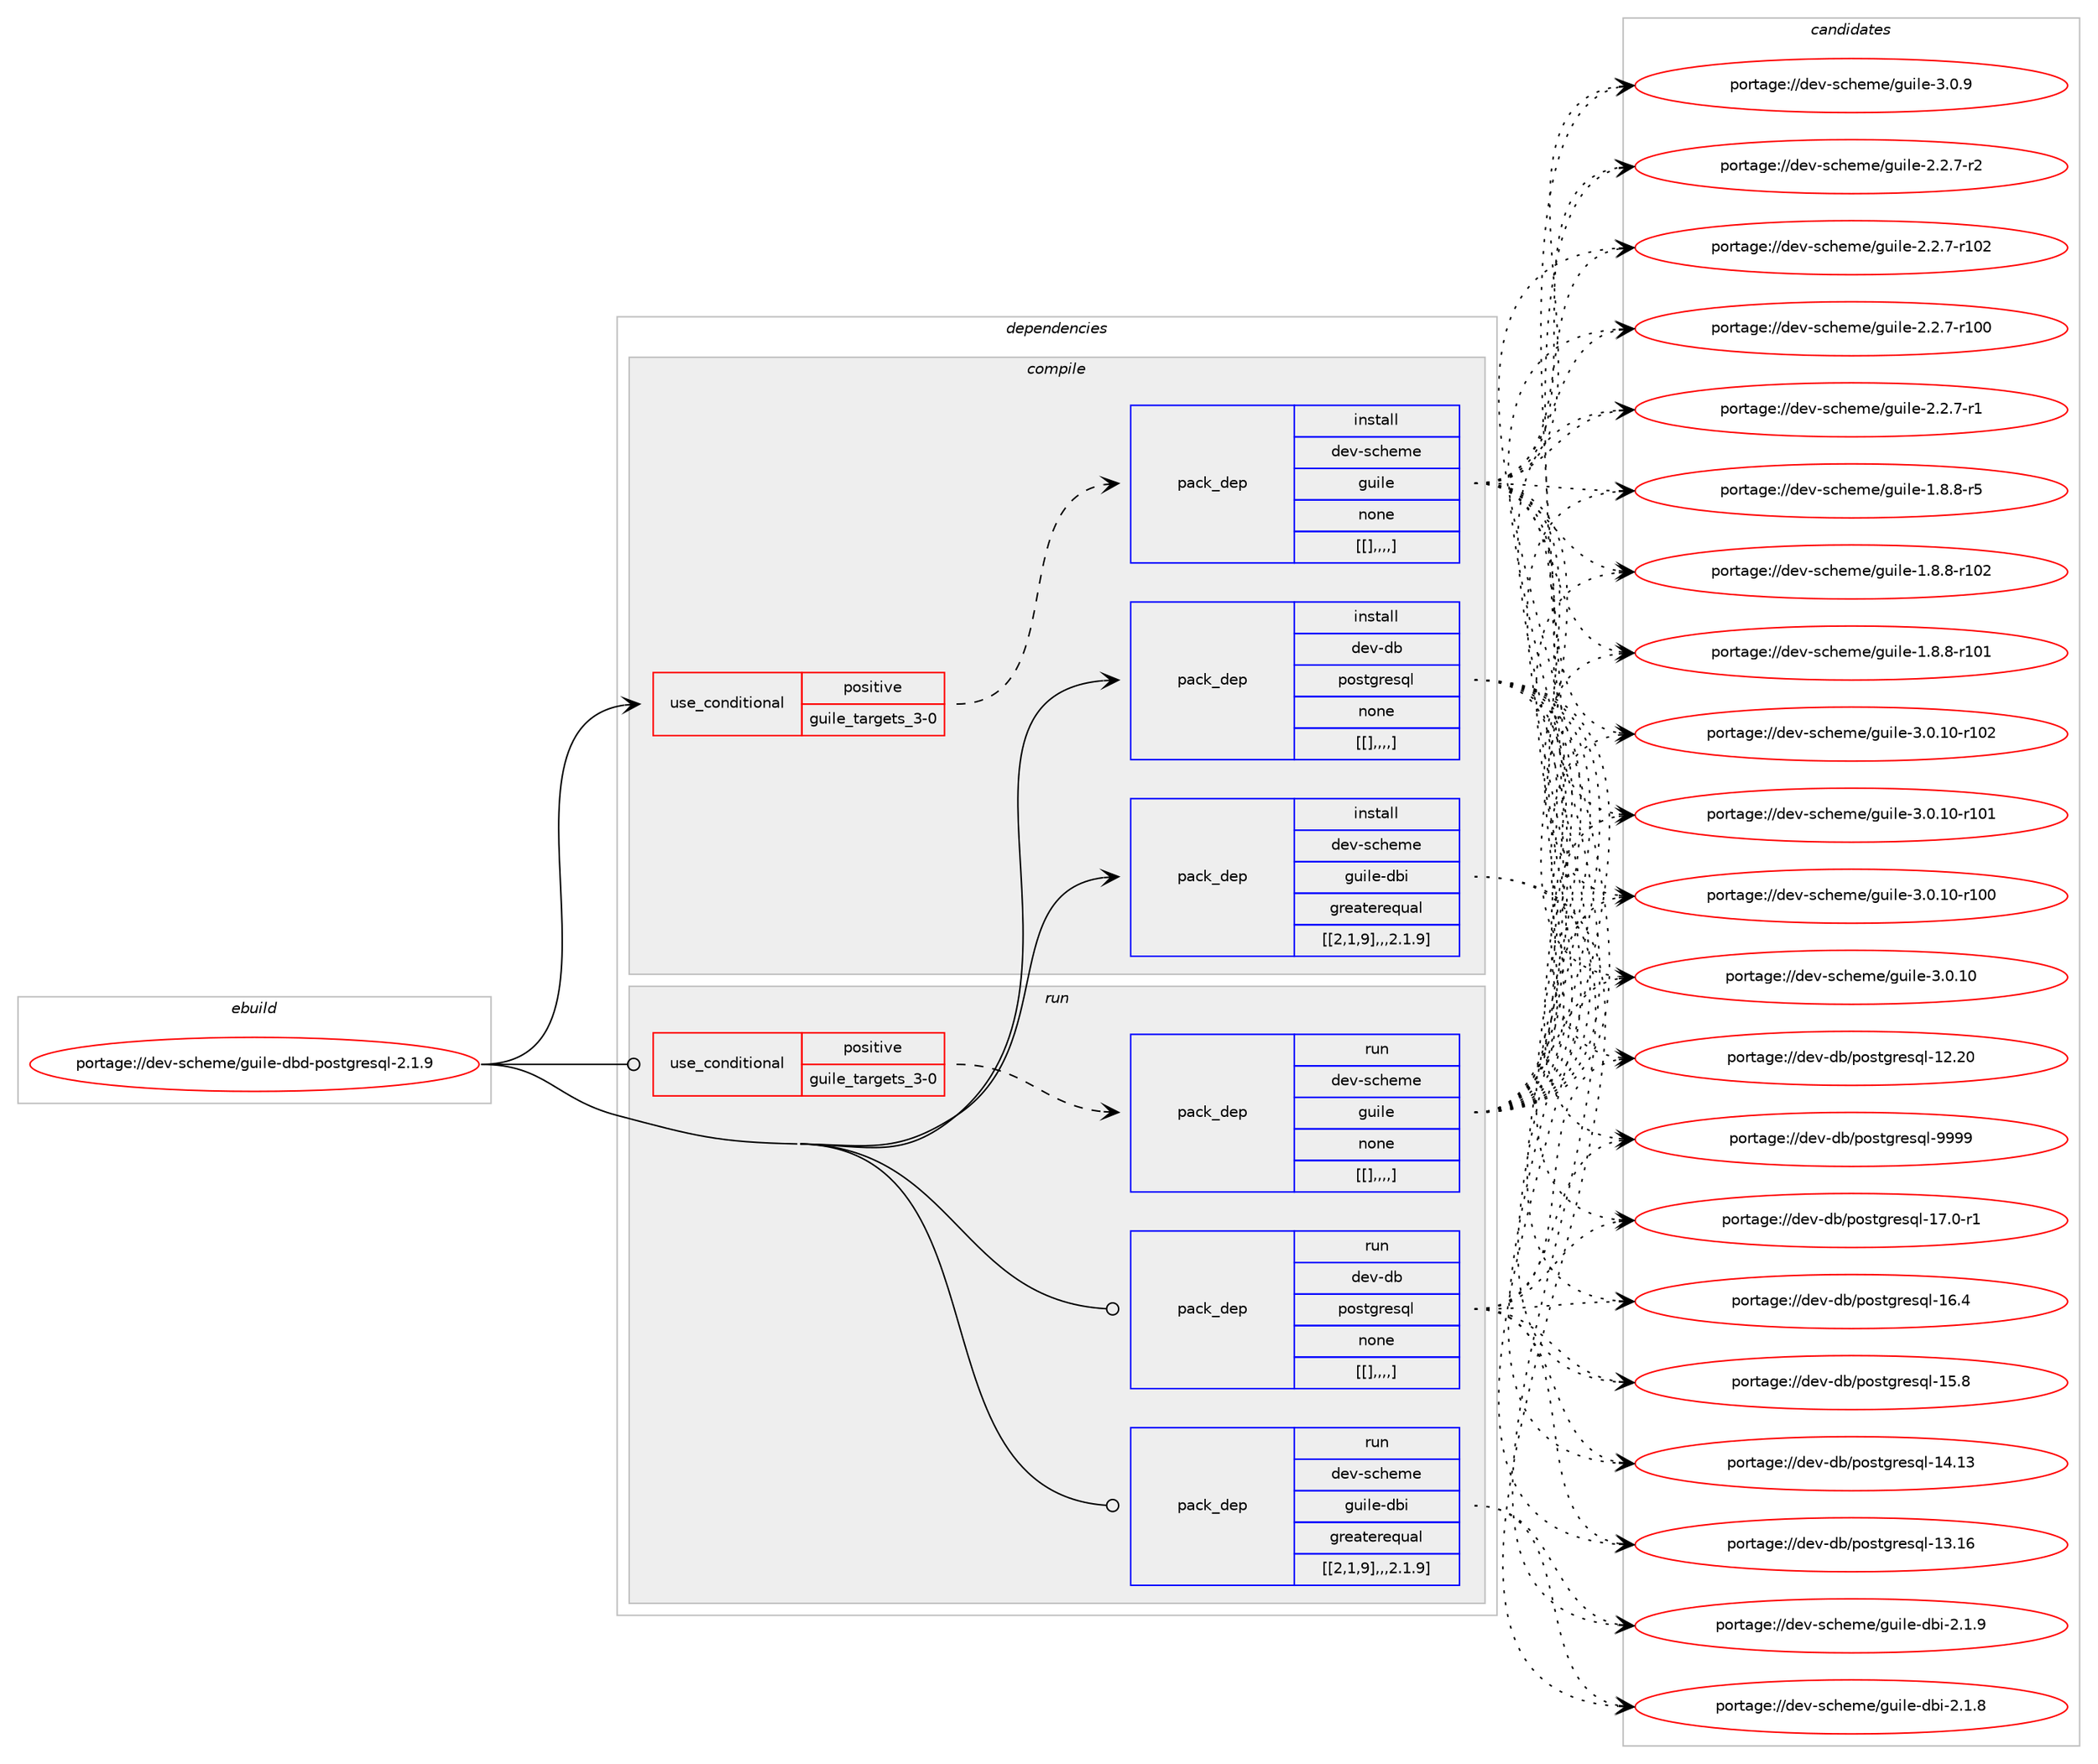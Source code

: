 digraph prolog {

# *************
# Graph options
# *************

newrank=true;
concentrate=true;
compound=true;
graph [rankdir=LR,fontname=Helvetica,fontsize=10,ranksep=1.5];#, ranksep=2.5, nodesep=0.2];
edge  [arrowhead=vee];
node  [fontname=Helvetica,fontsize=10];

# **********
# The ebuild
# **********

subgraph cluster_leftcol {
color=gray;
label=<<i>ebuild</i>>;
id [label="portage://dev-scheme/guile-dbd-postgresql-2.1.9", color=red, width=4, href="../dev-scheme/guile-dbd-postgresql-2.1.9.svg"];
}

# ****************
# The dependencies
# ****************

subgraph cluster_midcol {
color=gray;
label=<<i>dependencies</i>>;
subgraph cluster_compile {
fillcolor="#eeeeee";
style=filled;
label=<<i>compile</i>>;
subgraph cond63697 {
dependency220607 [label=<<TABLE BORDER="0" CELLBORDER="1" CELLSPACING="0" CELLPADDING="4"><TR><TD ROWSPAN="3" CELLPADDING="10">use_conditional</TD></TR><TR><TD>positive</TD></TR><TR><TD>guile_targets_3-0</TD></TR></TABLE>>, shape=none, color=red];
subgraph pack155429 {
dependency220625 [label=<<TABLE BORDER="0" CELLBORDER="1" CELLSPACING="0" CELLPADDING="4" WIDTH="220"><TR><TD ROWSPAN="6" CELLPADDING="30">pack_dep</TD></TR><TR><TD WIDTH="110">install</TD></TR><TR><TD>dev-scheme</TD></TR><TR><TD>guile</TD></TR><TR><TD>none</TD></TR><TR><TD>[[],,,,]</TD></TR></TABLE>>, shape=none, color=blue];
}
dependency220607:e -> dependency220625:w [weight=20,style="dashed",arrowhead="vee"];
}
id:e -> dependency220607:w [weight=20,style="solid",arrowhead="vee"];
subgraph pack155475 {
dependency220702 [label=<<TABLE BORDER="0" CELLBORDER="1" CELLSPACING="0" CELLPADDING="4" WIDTH="220"><TR><TD ROWSPAN="6" CELLPADDING="30">pack_dep</TD></TR><TR><TD WIDTH="110">install</TD></TR><TR><TD>dev-db</TD></TR><TR><TD>postgresql</TD></TR><TR><TD>none</TD></TR><TR><TD>[[],,,,]</TD></TR></TABLE>>, shape=none, color=blue];
}
id:e -> dependency220702:w [weight=20,style="solid",arrowhead="vee"];
subgraph pack155537 {
dependency220768 [label=<<TABLE BORDER="0" CELLBORDER="1" CELLSPACING="0" CELLPADDING="4" WIDTH="220"><TR><TD ROWSPAN="6" CELLPADDING="30">pack_dep</TD></TR><TR><TD WIDTH="110">install</TD></TR><TR><TD>dev-scheme</TD></TR><TR><TD>guile-dbi</TD></TR><TR><TD>greaterequal</TD></TR><TR><TD>[[2,1,9],,,2.1.9]</TD></TR></TABLE>>, shape=none, color=blue];
}
id:e -> dependency220768:w [weight=20,style="solid",arrowhead="vee"];
}
subgraph cluster_compileandrun {
fillcolor="#eeeeee";
style=filled;
label=<<i>compile and run</i>>;
}
subgraph cluster_run {
fillcolor="#eeeeee";
style=filled;
label=<<i>run</i>>;
subgraph cond63744 {
dependency220790 [label=<<TABLE BORDER="0" CELLBORDER="1" CELLSPACING="0" CELLPADDING="4"><TR><TD ROWSPAN="3" CELLPADDING="10">use_conditional</TD></TR><TR><TD>positive</TD></TR><TR><TD>guile_targets_3-0</TD></TR></TABLE>>, shape=none, color=red];
subgraph pack155567 {
dependency220805 [label=<<TABLE BORDER="0" CELLBORDER="1" CELLSPACING="0" CELLPADDING="4" WIDTH="220"><TR><TD ROWSPAN="6" CELLPADDING="30">pack_dep</TD></TR><TR><TD WIDTH="110">run</TD></TR><TR><TD>dev-scheme</TD></TR><TR><TD>guile</TD></TR><TR><TD>none</TD></TR><TR><TD>[[],,,,]</TD></TR></TABLE>>, shape=none, color=blue];
}
dependency220790:e -> dependency220805:w [weight=20,style="dashed",arrowhead="vee"];
}
id:e -> dependency220790:w [weight=20,style="solid",arrowhead="odot"];
subgraph pack155583 {
dependency220822 [label=<<TABLE BORDER="0" CELLBORDER="1" CELLSPACING="0" CELLPADDING="4" WIDTH="220"><TR><TD ROWSPAN="6" CELLPADDING="30">pack_dep</TD></TR><TR><TD WIDTH="110">run</TD></TR><TR><TD>dev-db</TD></TR><TR><TD>postgresql</TD></TR><TR><TD>none</TD></TR><TR><TD>[[],,,,]</TD></TR></TABLE>>, shape=none, color=blue];
}
id:e -> dependency220822:w [weight=20,style="solid",arrowhead="odot"];
subgraph pack155585 {
dependency220825 [label=<<TABLE BORDER="0" CELLBORDER="1" CELLSPACING="0" CELLPADDING="4" WIDTH="220"><TR><TD ROWSPAN="6" CELLPADDING="30">pack_dep</TD></TR><TR><TD WIDTH="110">run</TD></TR><TR><TD>dev-scheme</TD></TR><TR><TD>guile-dbi</TD></TR><TR><TD>greaterequal</TD></TR><TR><TD>[[2,1,9],,,2.1.9]</TD></TR></TABLE>>, shape=none, color=blue];
}
id:e -> dependency220825:w [weight=20,style="solid",arrowhead="odot"];
}
}

# **************
# The candidates
# **************

subgraph cluster_choices {
rank=same;
color=gray;
label=<<i>candidates</i>>;

subgraph choice155189 {
color=black;
nodesep=1;
choice1001011184511599104101109101471031171051081014551464846494845114494850 [label="portage://dev-scheme/guile-3.0.10-r102", color=red, width=4,href="../dev-scheme/guile-3.0.10-r102.svg"];
choice1001011184511599104101109101471031171051081014551464846494845114494849 [label="portage://dev-scheme/guile-3.0.10-r101", color=red, width=4,href="../dev-scheme/guile-3.0.10-r101.svg"];
choice1001011184511599104101109101471031171051081014551464846494845114494848 [label="portage://dev-scheme/guile-3.0.10-r100", color=red, width=4,href="../dev-scheme/guile-3.0.10-r100.svg"];
choice10010111845115991041011091014710311710510810145514648464948 [label="portage://dev-scheme/guile-3.0.10", color=red, width=4,href="../dev-scheme/guile-3.0.10.svg"];
choice100101118451159910410110910147103117105108101455146484657 [label="portage://dev-scheme/guile-3.0.9", color=red, width=4,href="../dev-scheme/guile-3.0.9.svg"];
choice1001011184511599104101109101471031171051081014550465046554511450 [label="portage://dev-scheme/guile-2.2.7-r2", color=red, width=4,href="../dev-scheme/guile-2.2.7-r2.svg"];
choice10010111845115991041011091014710311710510810145504650465545114494850 [label="portage://dev-scheme/guile-2.2.7-r102", color=red, width=4,href="../dev-scheme/guile-2.2.7-r102.svg"];
choice10010111845115991041011091014710311710510810145504650465545114494848 [label="portage://dev-scheme/guile-2.2.7-r100", color=red, width=4,href="../dev-scheme/guile-2.2.7-r100.svg"];
choice1001011184511599104101109101471031171051081014550465046554511449 [label="portage://dev-scheme/guile-2.2.7-r1", color=red, width=4,href="../dev-scheme/guile-2.2.7-r1.svg"];
choice1001011184511599104101109101471031171051081014549465646564511453 [label="portage://dev-scheme/guile-1.8.8-r5", color=red, width=4,href="../dev-scheme/guile-1.8.8-r5.svg"];
choice10010111845115991041011091014710311710510810145494656465645114494850 [label="portage://dev-scheme/guile-1.8.8-r102", color=red, width=4,href="../dev-scheme/guile-1.8.8-r102.svg"];
choice10010111845115991041011091014710311710510810145494656465645114494849 [label="portage://dev-scheme/guile-1.8.8-r101", color=red, width=4,href="../dev-scheme/guile-1.8.8-r101.svg"];
dependency220625:e -> choice1001011184511599104101109101471031171051081014551464846494845114494850:w [style=dotted,weight="100"];
dependency220625:e -> choice1001011184511599104101109101471031171051081014551464846494845114494849:w [style=dotted,weight="100"];
dependency220625:e -> choice1001011184511599104101109101471031171051081014551464846494845114494848:w [style=dotted,weight="100"];
dependency220625:e -> choice10010111845115991041011091014710311710510810145514648464948:w [style=dotted,weight="100"];
dependency220625:e -> choice100101118451159910410110910147103117105108101455146484657:w [style=dotted,weight="100"];
dependency220625:e -> choice1001011184511599104101109101471031171051081014550465046554511450:w [style=dotted,weight="100"];
dependency220625:e -> choice10010111845115991041011091014710311710510810145504650465545114494850:w [style=dotted,weight="100"];
dependency220625:e -> choice10010111845115991041011091014710311710510810145504650465545114494848:w [style=dotted,weight="100"];
dependency220625:e -> choice1001011184511599104101109101471031171051081014550465046554511449:w [style=dotted,weight="100"];
dependency220625:e -> choice1001011184511599104101109101471031171051081014549465646564511453:w [style=dotted,weight="100"];
dependency220625:e -> choice10010111845115991041011091014710311710510810145494656465645114494850:w [style=dotted,weight="100"];
dependency220625:e -> choice10010111845115991041011091014710311710510810145494656465645114494849:w [style=dotted,weight="100"];
}
subgraph choice155200 {
color=black;
nodesep=1;
choice1001011184510098471121111151161031141011151131084557575757 [label="portage://dev-db/postgresql-9999", color=red, width=4,href="../dev-db/postgresql-9999.svg"];
choice10010111845100984711211111511610311410111511310845495546484511449 [label="portage://dev-db/postgresql-17.0-r1", color=red, width=4,href="../dev-db/postgresql-17.0-r1.svg"];
choice1001011184510098471121111151161031141011151131084549544652 [label="portage://dev-db/postgresql-16.4", color=red, width=4,href="../dev-db/postgresql-16.4.svg"];
choice1001011184510098471121111151161031141011151131084549534656 [label="portage://dev-db/postgresql-15.8", color=red, width=4,href="../dev-db/postgresql-15.8.svg"];
choice100101118451009847112111115116103114101115113108454952464951 [label="portage://dev-db/postgresql-14.13", color=red, width=4,href="../dev-db/postgresql-14.13.svg"];
choice100101118451009847112111115116103114101115113108454951464954 [label="portage://dev-db/postgresql-13.16", color=red, width=4,href="../dev-db/postgresql-13.16.svg"];
choice100101118451009847112111115116103114101115113108454950465048 [label="portage://dev-db/postgresql-12.20", color=red, width=4,href="../dev-db/postgresql-12.20.svg"];
dependency220702:e -> choice1001011184510098471121111151161031141011151131084557575757:w [style=dotted,weight="100"];
dependency220702:e -> choice10010111845100984711211111511610311410111511310845495546484511449:w [style=dotted,weight="100"];
dependency220702:e -> choice1001011184510098471121111151161031141011151131084549544652:w [style=dotted,weight="100"];
dependency220702:e -> choice1001011184510098471121111151161031141011151131084549534656:w [style=dotted,weight="100"];
dependency220702:e -> choice100101118451009847112111115116103114101115113108454952464951:w [style=dotted,weight="100"];
dependency220702:e -> choice100101118451009847112111115116103114101115113108454951464954:w [style=dotted,weight="100"];
dependency220702:e -> choice100101118451009847112111115116103114101115113108454950465048:w [style=dotted,weight="100"];
}
subgraph choice155269 {
color=black;
nodesep=1;
choice1001011184511599104101109101471031171051081014510098105455046494657 [label="portage://dev-scheme/guile-dbi-2.1.9", color=red, width=4,href="../dev-scheme/guile-dbi-2.1.9.svg"];
choice1001011184511599104101109101471031171051081014510098105455046494656 [label="portage://dev-scheme/guile-dbi-2.1.8", color=red, width=4,href="../dev-scheme/guile-dbi-2.1.8.svg"];
dependency220768:e -> choice1001011184511599104101109101471031171051081014510098105455046494657:w [style=dotted,weight="100"];
dependency220768:e -> choice1001011184511599104101109101471031171051081014510098105455046494656:w [style=dotted,weight="100"];
}
subgraph choice155275 {
color=black;
nodesep=1;
choice1001011184511599104101109101471031171051081014551464846494845114494850 [label="portage://dev-scheme/guile-3.0.10-r102", color=red, width=4,href="../dev-scheme/guile-3.0.10-r102.svg"];
choice1001011184511599104101109101471031171051081014551464846494845114494849 [label="portage://dev-scheme/guile-3.0.10-r101", color=red, width=4,href="../dev-scheme/guile-3.0.10-r101.svg"];
choice1001011184511599104101109101471031171051081014551464846494845114494848 [label="portage://dev-scheme/guile-3.0.10-r100", color=red, width=4,href="../dev-scheme/guile-3.0.10-r100.svg"];
choice10010111845115991041011091014710311710510810145514648464948 [label="portage://dev-scheme/guile-3.0.10", color=red, width=4,href="../dev-scheme/guile-3.0.10.svg"];
choice100101118451159910410110910147103117105108101455146484657 [label="portage://dev-scheme/guile-3.0.9", color=red, width=4,href="../dev-scheme/guile-3.0.9.svg"];
choice1001011184511599104101109101471031171051081014550465046554511450 [label="portage://dev-scheme/guile-2.2.7-r2", color=red, width=4,href="../dev-scheme/guile-2.2.7-r2.svg"];
choice10010111845115991041011091014710311710510810145504650465545114494850 [label="portage://dev-scheme/guile-2.2.7-r102", color=red, width=4,href="../dev-scheme/guile-2.2.7-r102.svg"];
choice10010111845115991041011091014710311710510810145504650465545114494848 [label="portage://dev-scheme/guile-2.2.7-r100", color=red, width=4,href="../dev-scheme/guile-2.2.7-r100.svg"];
choice1001011184511599104101109101471031171051081014550465046554511449 [label="portage://dev-scheme/guile-2.2.7-r1", color=red, width=4,href="../dev-scheme/guile-2.2.7-r1.svg"];
choice1001011184511599104101109101471031171051081014549465646564511453 [label="portage://dev-scheme/guile-1.8.8-r5", color=red, width=4,href="../dev-scheme/guile-1.8.8-r5.svg"];
choice10010111845115991041011091014710311710510810145494656465645114494850 [label="portage://dev-scheme/guile-1.8.8-r102", color=red, width=4,href="../dev-scheme/guile-1.8.8-r102.svg"];
choice10010111845115991041011091014710311710510810145494656465645114494849 [label="portage://dev-scheme/guile-1.8.8-r101", color=red, width=4,href="../dev-scheme/guile-1.8.8-r101.svg"];
dependency220805:e -> choice1001011184511599104101109101471031171051081014551464846494845114494850:w [style=dotted,weight="100"];
dependency220805:e -> choice1001011184511599104101109101471031171051081014551464846494845114494849:w [style=dotted,weight="100"];
dependency220805:e -> choice1001011184511599104101109101471031171051081014551464846494845114494848:w [style=dotted,weight="100"];
dependency220805:e -> choice10010111845115991041011091014710311710510810145514648464948:w [style=dotted,weight="100"];
dependency220805:e -> choice100101118451159910410110910147103117105108101455146484657:w [style=dotted,weight="100"];
dependency220805:e -> choice1001011184511599104101109101471031171051081014550465046554511450:w [style=dotted,weight="100"];
dependency220805:e -> choice10010111845115991041011091014710311710510810145504650465545114494850:w [style=dotted,weight="100"];
dependency220805:e -> choice10010111845115991041011091014710311710510810145504650465545114494848:w [style=dotted,weight="100"];
dependency220805:e -> choice1001011184511599104101109101471031171051081014550465046554511449:w [style=dotted,weight="100"];
dependency220805:e -> choice1001011184511599104101109101471031171051081014549465646564511453:w [style=dotted,weight="100"];
dependency220805:e -> choice10010111845115991041011091014710311710510810145494656465645114494850:w [style=dotted,weight="100"];
dependency220805:e -> choice10010111845115991041011091014710311710510810145494656465645114494849:w [style=dotted,weight="100"];
}
subgraph choice155310 {
color=black;
nodesep=1;
choice1001011184510098471121111151161031141011151131084557575757 [label="portage://dev-db/postgresql-9999", color=red, width=4,href="../dev-db/postgresql-9999.svg"];
choice10010111845100984711211111511610311410111511310845495546484511449 [label="portage://dev-db/postgresql-17.0-r1", color=red, width=4,href="../dev-db/postgresql-17.0-r1.svg"];
choice1001011184510098471121111151161031141011151131084549544652 [label="portage://dev-db/postgresql-16.4", color=red, width=4,href="../dev-db/postgresql-16.4.svg"];
choice1001011184510098471121111151161031141011151131084549534656 [label="portage://dev-db/postgresql-15.8", color=red, width=4,href="../dev-db/postgresql-15.8.svg"];
choice100101118451009847112111115116103114101115113108454952464951 [label="portage://dev-db/postgresql-14.13", color=red, width=4,href="../dev-db/postgresql-14.13.svg"];
choice100101118451009847112111115116103114101115113108454951464954 [label="portage://dev-db/postgresql-13.16", color=red, width=4,href="../dev-db/postgresql-13.16.svg"];
choice100101118451009847112111115116103114101115113108454950465048 [label="portage://dev-db/postgresql-12.20", color=red, width=4,href="../dev-db/postgresql-12.20.svg"];
dependency220822:e -> choice1001011184510098471121111151161031141011151131084557575757:w [style=dotted,weight="100"];
dependency220822:e -> choice10010111845100984711211111511610311410111511310845495546484511449:w [style=dotted,weight="100"];
dependency220822:e -> choice1001011184510098471121111151161031141011151131084549544652:w [style=dotted,weight="100"];
dependency220822:e -> choice1001011184510098471121111151161031141011151131084549534656:w [style=dotted,weight="100"];
dependency220822:e -> choice100101118451009847112111115116103114101115113108454952464951:w [style=dotted,weight="100"];
dependency220822:e -> choice100101118451009847112111115116103114101115113108454951464954:w [style=dotted,weight="100"];
dependency220822:e -> choice100101118451009847112111115116103114101115113108454950465048:w [style=dotted,weight="100"];
}
subgraph choice155322 {
color=black;
nodesep=1;
choice1001011184511599104101109101471031171051081014510098105455046494657 [label="portage://dev-scheme/guile-dbi-2.1.9", color=red, width=4,href="../dev-scheme/guile-dbi-2.1.9.svg"];
choice1001011184511599104101109101471031171051081014510098105455046494656 [label="portage://dev-scheme/guile-dbi-2.1.8", color=red, width=4,href="../dev-scheme/guile-dbi-2.1.8.svg"];
dependency220825:e -> choice1001011184511599104101109101471031171051081014510098105455046494657:w [style=dotted,weight="100"];
dependency220825:e -> choice1001011184511599104101109101471031171051081014510098105455046494656:w [style=dotted,weight="100"];
}
}

}
